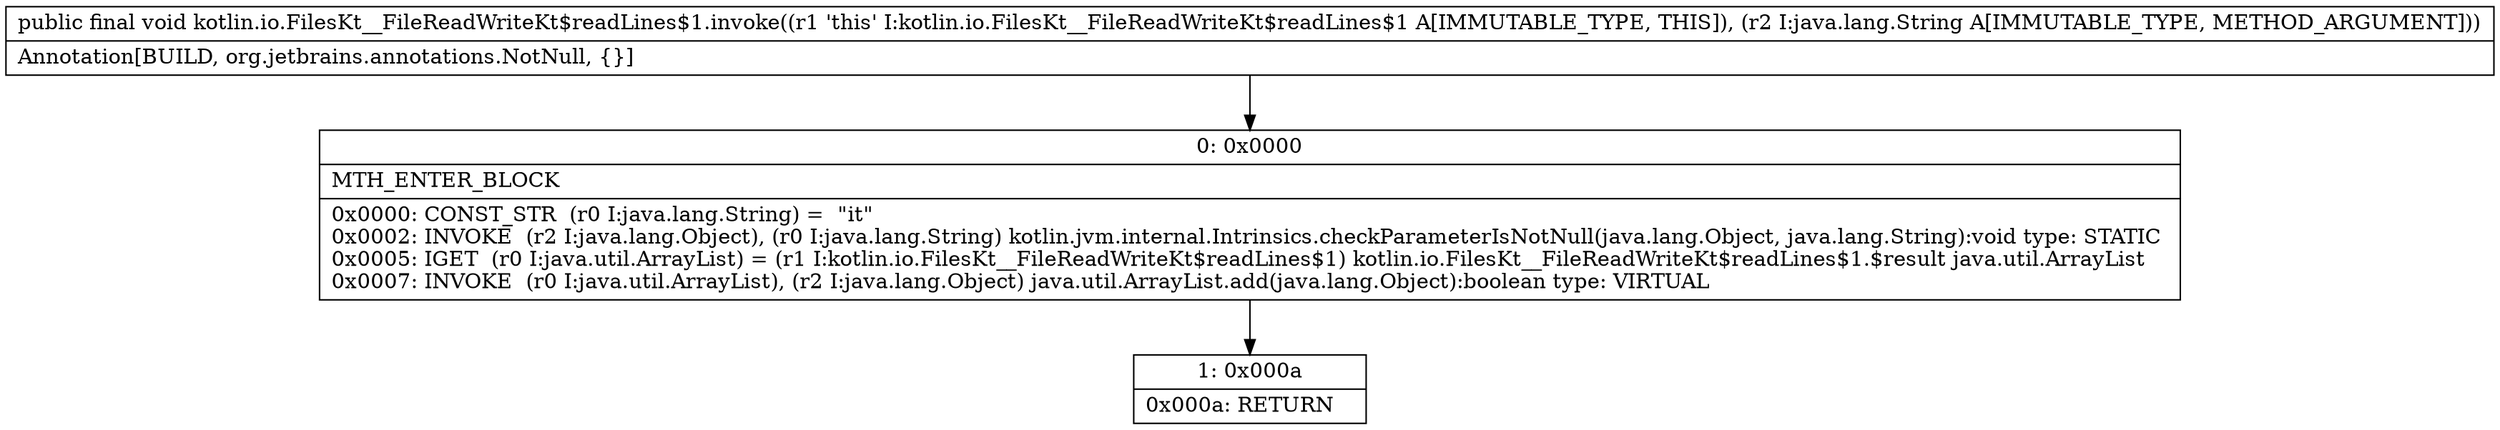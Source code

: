 digraph "CFG forkotlin.io.FilesKt__FileReadWriteKt$readLines$1.invoke(Ljava\/lang\/String;)V" {
Node_0 [shape=record,label="{0\:\ 0x0000|MTH_ENTER_BLOCK\l|0x0000: CONST_STR  (r0 I:java.lang.String) =  \"it\" \l0x0002: INVOKE  (r2 I:java.lang.Object), (r0 I:java.lang.String) kotlin.jvm.internal.Intrinsics.checkParameterIsNotNull(java.lang.Object, java.lang.String):void type: STATIC \l0x0005: IGET  (r0 I:java.util.ArrayList) = (r1 I:kotlin.io.FilesKt__FileReadWriteKt$readLines$1) kotlin.io.FilesKt__FileReadWriteKt$readLines$1.$result java.util.ArrayList \l0x0007: INVOKE  (r0 I:java.util.ArrayList), (r2 I:java.lang.Object) java.util.ArrayList.add(java.lang.Object):boolean type: VIRTUAL \l}"];
Node_1 [shape=record,label="{1\:\ 0x000a|0x000a: RETURN   \l}"];
MethodNode[shape=record,label="{public final void kotlin.io.FilesKt__FileReadWriteKt$readLines$1.invoke((r1 'this' I:kotlin.io.FilesKt__FileReadWriteKt$readLines$1 A[IMMUTABLE_TYPE, THIS]), (r2 I:java.lang.String A[IMMUTABLE_TYPE, METHOD_ARGUMENT]))  | Annotation[BUILD, org.jetbrains.annotations.NotNull, \{\}]\l}"];
MethodNode -> Node_0;
Node_0 -> Node_1;
}

